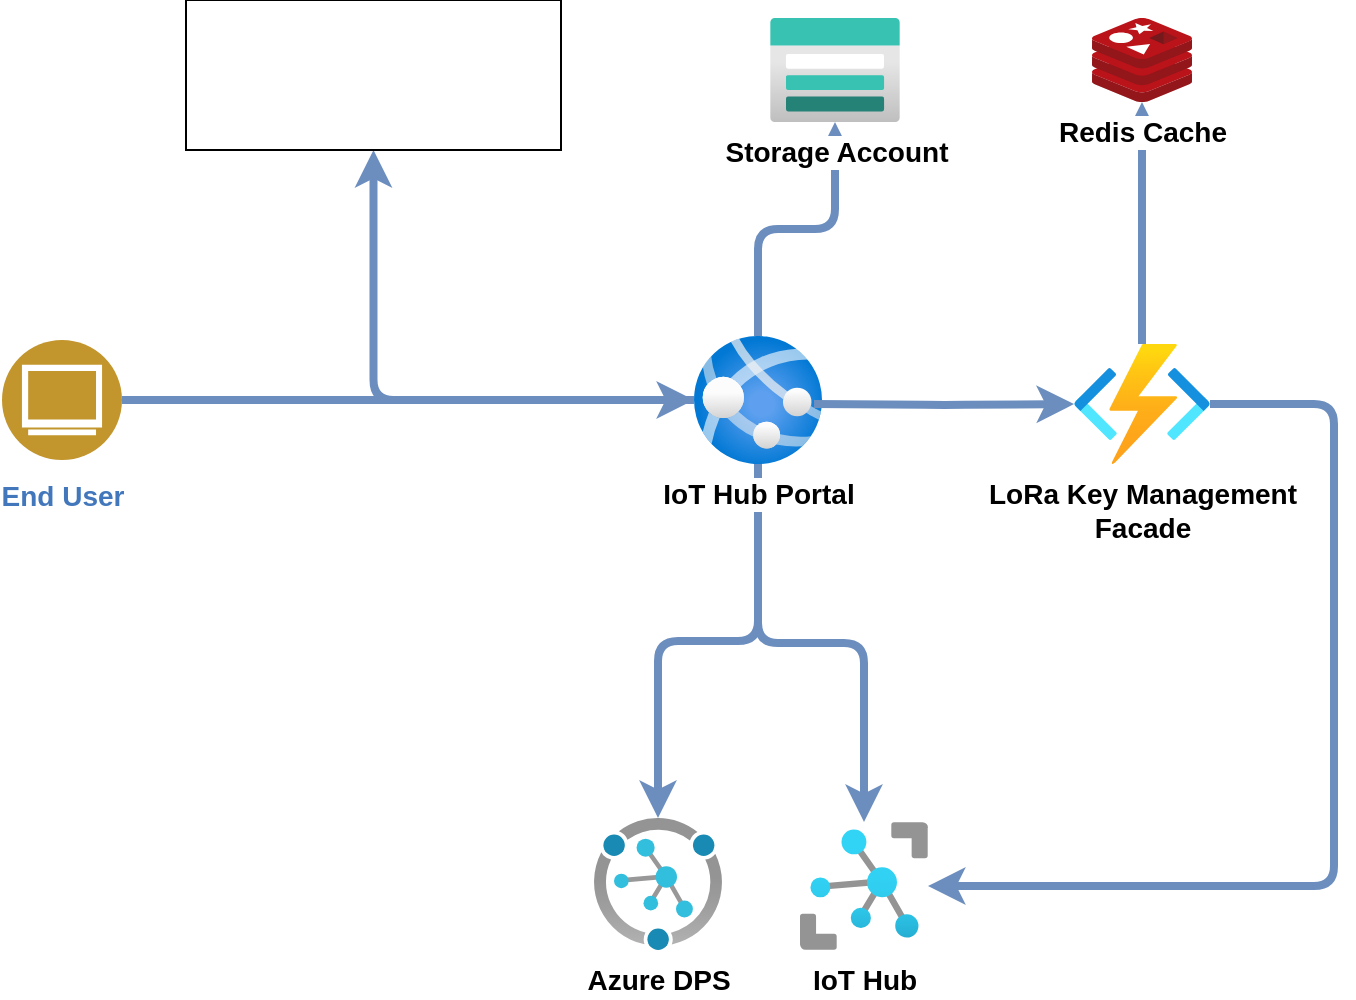 <mxfile version="16.4.0" type="device"><diagram id="JMigEDelXUa4fiqJQIsF" name="Page-1"><mxGraphModel dx="1822" dy="865" grid="0" gridSize="10" guides="1" tooltips="1" connect="1" arrows="1" fold="1" page="0" pageScale="1" pageWidth="850" pageHeight="1100" math="0" shadow="0"><root><mxCell id="0"/><mxCell id="1" parent="0"/><mxCell id="HZjNyZUxQtyd_0qB9xPp-5" style="edgeStyle=orthogonalEdgeStyle;rounded=1;orthogonalLoop=1;jettySize=auto;html=1;strokeColor=#6c8ebf;fillColor=#dae8fc;strokeWidth=4;" edge="1" parent="1" source="HZjNyZUxQtyd_0qB9xPp-1" target="HZjNyZUxQtyd_0qB9xPp-3"><mxGeometry relative="1" as="geometry"/></mxCell><mxCell id="HZjNyZUxQtyd_0qB9xPp-6" style="edgeStyle=orthogonalEdgeStyle;rounded=1;orthogonalLoop=1;jettySize=auto;html=1;strokeColor=#6c8ebf;fillColor=#dae8fc;strokeWidth=4;" edge="1" parent="1" source="HZjNyZUxQtyd_0qB9xPp-1" target="HZjNyZUxQtyd_0qB9xPp-2"><mxGeometry relative="1" as="geometry"/></mxCell><mxCell id="HZjNyZUxQtyd_0qB9xPp-7" style="edgeStyle=orthogonalEdgeStyle;rounded=1;orthogonalLoop=1;jettySize=auto;html=1;strokeColor=#6c8ebf;fillColor=#dae8fc;strokeWidth=4;" edge="1" parent="1" source="HZjNyZUxQtyd_0qB9xPp-1" target="HZjNyZUxQtyd_0qB9xPp-4"><mxGeometry relative="1" as="geometry"/></mxCell><mxCell id="HZjNyZUxQtyd_0qB9xPp-23" style="edgeStyle=orthogonalEdgeStyle;shape=connector;rounded=1;orthogonalLoop=1;jettySize=auto;html=1;labelBackgroundColor=default;fontFamily=Helvetica;fontSize=14;fontColor=default;endArrow=classic;strokeColor=#6c8ebf;strokeWidth=4;fillColor=#dae8fc;" edge="1" parent="1" source="HZjNyZUxQtyd_0qB9xPp-1" target="HZjNyZUxQtyd_0qB9xPp-22"><mxGeometry relative="1" as="geometry"/></mxCell><mxCell id="HZjNyZUxQtyd_0qB9xPp-1" value="IoT Hub Portal&lt;br style=&quot;font-size: 14px;&quot;&gt;" style="aspect=fixed;html=1;points=[];align=center;image;fontSize=14;image=img/lib/azure2/compute/App_Services.svg;fontStyle=1" vertex="1" parent="1"><mxGeometry x="340" y="169" width="64" height="64" as="geometry"/></mxCell><mxCell id="HZjNyZUxQtyd_0qB9xPp-2" value="IoT Hub&lt;br style=&quot;font-size: 14px;&quot;&gt;" style="aspect=fixed;html=1;points=[];align=center;image;fontSize=14;image=img/lib/azure2/iot/IoT_Hub.svg;labelPosition=center;verticalLabelPosition=bottom;verticalAlign=top;fontStyle=1" vertex="1" parent="1"><mxGeometry x="393" y="412" width="64" height="64" as="geometry"/></mxCell><mxCell id="HZjNyZUxQtyd_0qB9xPp-4" value="Storage Account" style="aspect=fixed;html=1;points=[];align=center;image;fontSize=14;image=img/lib/azure2/storage/Storage_Accounts.svg;fontStyle=1" vertex="1" parent="1"><mxGeometry x="378" y="10" width="65" height="52" as="geometry"/></mxCell><mxCell id="HZjNyZUxQtyd_0qB9xPp-12" style="edgeStyle=orthogonalEdgeStyle;rounded=1;orthogonalLoop=1;jettySize=auto;html=1;exitX=1;exitY=0.5;exitDx=0;exitDy=0;fillColor=#dae8fc;strokeColor=#6c8ebf;strokeWidth=4;" edge="1" parent="1" source="HZjNyZUxQtyd_0qB9xPp-11" target="HZjNyZUxQtyd_0qB9xPp-1"><mxGeometry relative="1" as="geometry"/></mxCell><mxCell id="HZjNyZUxQtyd_0qB9xPp-11" value="End User" style="aspect=fixed;perimeter=ellipsePerimeter;html=1;align=center;shadow=0;dashed=0;fontColor=#4277BB;labelBackgroundColor=#ffffff;fontSize=14;spacingTop=3;image;image=img/lib/ibm/users/browser.svg;fontStyle=1" vertex="1" parent="1"><mxGeometry x="-6" y="171" width="60" height="60" as="geometry"/></mxCell><mxCell id="HZjNyZUxQtyd_0qB9xPp-17" style="edgeStyle=orthogonalEdgeStyle;shape=connector;rounded=1;orthogonalLoop=1;jettySize=auto;html=1;labelBackgroundColor=default;fontFamily=Helvetica;fontSize=14;fontColor=default;endArrow=classic;strokeColor=#6c8ebf;strokeWidth=4;fillColor=#dae8fc;" edge="1" parent="1" source="HZjNyZUxQtyd_0qB9xPp-13" target="HZjNyZUxQtyd_0qB9xPp-16"><mxGeometry relative="1" as="geometry"/></mxCell><mxCell id="HZjNyZUxQtyd_0qB9xPp-19" style="edgeStyle=orthogonalEdgeStyle;shape=connector;rounded=1;orthogonalLoop=1;jettySize=auto;html=1;labelBackgroundColor=default;fontFamily=Helvetica;fontSize=14;fontColor=default;endArrow=classic;strokeColor=#6c8ebf;strokeWidth=4;fillColor=#dae8fc;" edge="1" parent="1" source="HZjNyZUxQtyd_0qB9xPp-13" target="HZjNyZUxQtyd_0qB9xPp-2"><mxGeometry relative="1" as="geometry"><Array as="points"><mxPoint x="660" y="203"/><mxPoint x="660" y="444"/></Array></mxGeometry></mxCell><mxCell id="HZjNyZUxQtyd_0qB9xPp-13" value="LoRa Key Management &lt;br&gt;Facade" style="aspect=fixed;html=1;points=[];align=center;image;fontSize=14;image=img/lib/azure2/iot/Function_Apps.svg;fontFamily=Helvetica;fontColor=default;fontStyle=1" vertex="1" parent="1"><mxGeometry x="530" y="173" width="68" height="60" as="geometry"/></mxCell><mxCell id="HZjNyZUxQtyd_0qB9xPp-14" style="edgeStyle=orthogonalEdgeStyle;rounded=1;orthogonalLoop=1;jettySize=auto;html=1;fillColor=#dae8fc;strokeColor=#6c8ebf;strokeWidth=4;" edge="1" parent="1" target="HZjNyZUxQtyd_0qB9xPp-13"><mxGeometry relative="1" as="geometry"><mxPoint x="400" y="203" as="sourcePoint"/><mxPoint x="350" y="211" as="targetPoint"/></mxGeometry></mxCell><mxCell id="HZjNyZUxQtyd_0qB9xPp-16" value="Redis Cache" style="sketch=0;aspect=fixed;html=1;points=[];align=center;image;fontSize=14;image=img/lib/mscae/Cache_Redis_Product.svg;fontFamily=Helvetica;fontColor=default;fontStyle=1" vertex="1" parent="1"><mxGeometry x="539" y="10" width="50" height="42" as="geometry"/></mxCell><mxCell id="HZjNyZUxQtyd_0qB9xPp-3" value="Azure DPS" style="aspect=fixed;html=1;points=[];align=center;image;fontSize=14;image=img/lib/azure2/iot/Device_Provisioning_Services.svg;labelPosition=center;verticalLabelPosition=bottom;verticalAlign=top;fontStyle=1" vertex="1" parent="1"><mxGeometry x="290" y="410" width="64" height="66" as="geometry"/></mxCell><mxCell id="HZjNyZUxQtyd_0qB9xPp-22" value="" style="shape=image;verticalLabelPosition=bottom;labelBackgroundColor=default;verticalAlign=top;aspect=fixed;imageAspect=0;image=https://openid.net/wordpress-content/uploads/2014/09/openid-r-logo-900x360.png;labelBorderColor=#000000;spacingLeft=1;imageBorder=default;" vertex="1" parent="1"><mxGeometry x="86" y="1" width="187.5" height="75" as="geometry"/></mxCell></root></mxGraphModel></diagram></mxfile>